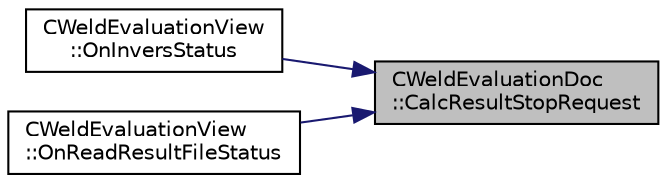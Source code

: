digraph "CWeldEvaluationDoc::CalcResultStopRequest"
{
 // LATEX_PDF_SIZE
  edge [fontname="Helvetica",fontsize="10",labelfontname="Helvetica",labelfontsize="10"];
  node [fontname="Helvetica",fontsize="10",shape=record];
  rankdir="RL";
  Node1 [label="CWeldEvaluationDoc\l::CalcResultStopRequest",height=0.2,width=0.4,color="black", fillcolor="grey75", style="filled", fontcolor="black",tooltip="解析処理中止リクエスト"];
  Node1 -> Node2 [dir="back",color="midnightblue",fontsize="10",style="solid",fontname="Helvetica"];
  Node2 [label="CWeldEvaluationView\l::OnInversStatus",height=0.2,width=0.4,color="black", fillcolor="white", style="filled",URL="$class_c_weld_evaluation_view.html#ac2a780dea4e0df6b42d21188edda9dfc",tooltip="データ反転状態通知"];
  Node1 -> Node3 [dir="back",color="midnightblue",fontsize="10",style="solid",fontname="Helvetica"];
  Node3 [label="CWeldEvaluationView\l::OnReadResultFileStatus",height=0.2,width=0.4,color="black", fillcolor="white", style="filled",URL="$class_c_weld_evaluation_view.html#ad0fe518870f876e7c21ac2f5dfd139e0",tooltip="解析結果ファイル読み込み状態通知"];
}
